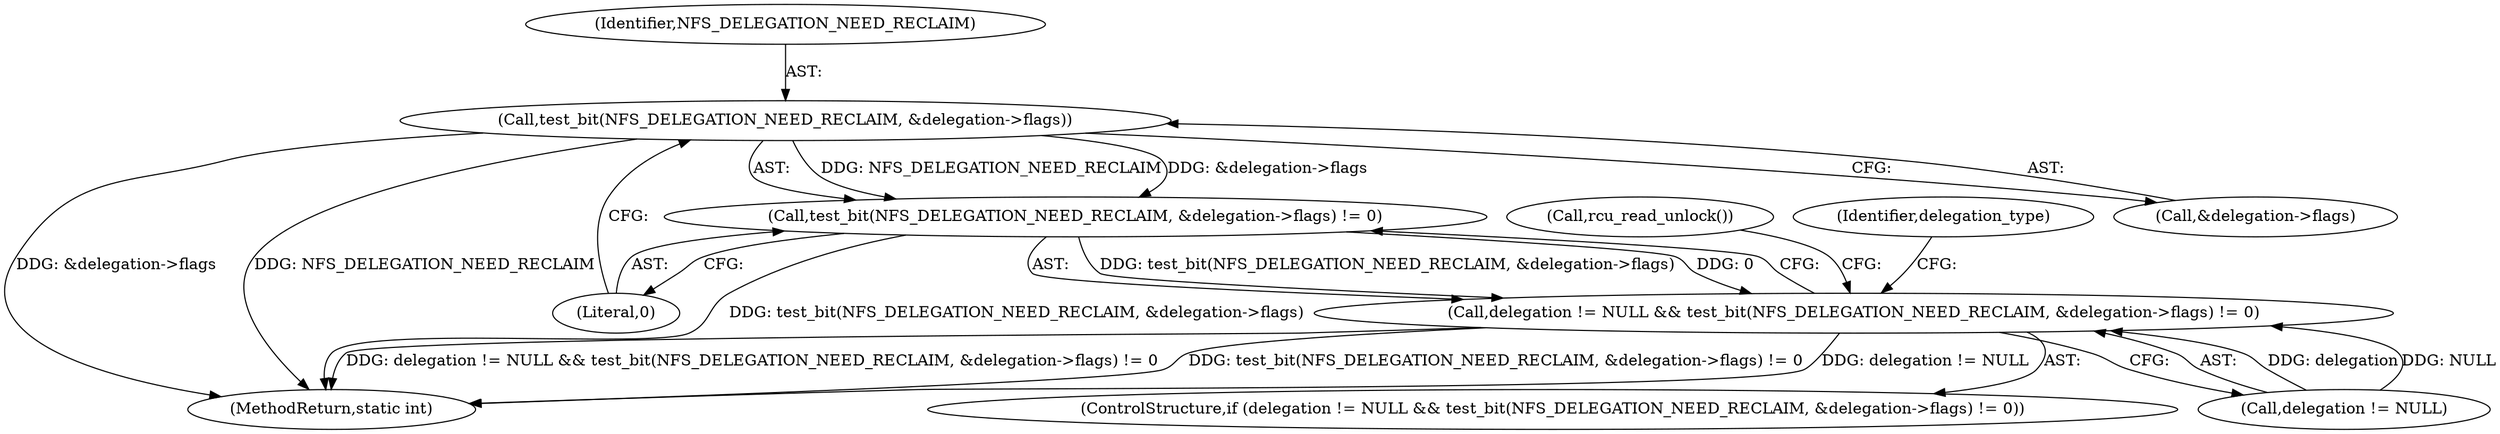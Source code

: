 digraph "0_linux_dc0b027dfadfcb8a5504f7d8052754bf8d501ab9_2@pointer" {
"1000155" [label="(Call,test_bit(NFS_DELEGATION_NEED_RECLAIM, &delegation->flags))"];
"1000154" [label="(Call,test_bit(NFS_DELEGATION_NEED_RECLAIM, &delegation->flags) != 0)"];
"1000150" [label="(Call,delegation != NULL && test_bit(NFS_DELEGATION_NEED_RECLAIM, &delegation->flags) != 0)"];
"1000154" [label="(Call,test_bit(NFS_DELEGATION_NEED_RECLAIM, &delegation->flags) != 0)"];
"1000155" [label="(Call,test_bit(NFS_DELEGATION_NEED_RECLAIM, &delegation->flags))"];
"1000150" [label="(Call,delegation != NULL && test_bit(NFS_DELEGATION_NEED_RECLAIM, &delegation->flags) != 0)"];
"1000156" [label="(Identifier,NFS_DELEGATION_NEED_RECLAIM)"];
"1000157" [label="(Call,&delegation->flags)"];
"1000151" [label="(Call,delegation != NULL)"];
"1000186" [label="(MethodReturn,static int)"];
"1000149" [label="(ControlStructure,if (delegation != NULL && test_bit(NFS_DELEGATION_NEED_RECLAIM, &delegation->flags) != 0))"];
"1000167" [label="(Call,rcu_read_unlock())"];
"1000161" [label="(Literal,0)"];
"1000163" [label="(Identifier,delegation_type)"];
"1000155" -> "1000154"  [label="AST: "];
"1000155" -> "1000157"  [label="CFG: "];
"1000156" -> "1000155"  [label="AST: "];
"1000157" -> "1000155"  [label="AST: "];
"1000161" -> "1000155"  [label="CFG: "];
"1000155" -> "1000186"  [label="DDG: &delegation->flags"];
"1000155" -> "1000186"  [label="DDG: NFS_DELEGATION_NEED_RECLAIM"];
"1000155" -> "1000154"  [label="DDG: NFS_DELEGATION_NEED_RECLAIM"];
"1000155" -> "1000154"  [label="DDG: &delegation->flags"];
"1000154" -> "1000150"  [label="AST: "];
"1000154" -> "1000161"  [label="CFG: "];
"1000161" -> "1000154"  [label="AST: "];
"1000150" -> "1000154"  [label="CFG: "];
"1000154" -> "1000186"  [label="DDG: test_bit(NFS_DELEGATION_NEED_RECLAIM, &delegation->flags)"];
"1000154" -> "1000150"  [label="DDG: test_bit(NFS_DELEGATION_NEED_RECLAIM, &delegation->flags)"];
"1000154" -> "1000150"  [label="DDG: 0"];
"1000150" -> "1000149"  [label="AST: "];
"1000150" -> "1000151"  [label="CFG: "];
"1000151" -> "1000150"  [label="AST: "];
"1000163" -> "1000150"  [label="CFG: "];
"1000167" -> "1000150"  [label="CFG: "];
"1000150" -> "1000186"  [label="DDG: test_bit(NFS_DELEGATION_NEED_RECLAIM, &delegation->flags) != 0"];
"1000150" -> "1000186"  [label="DDG: delegation != NULL"];
"1000150" -> "1000186"  [label="DDG: delegation != NULL && test_bit(NFS_DELEGATION_NEED_RECLAIM, &delegation->flags) != 0"];
"1000151" -> "1000150"  [label="DDG: delegation"];
"1000151" -> "1000150"  [label="DDG: NULL"];
}
